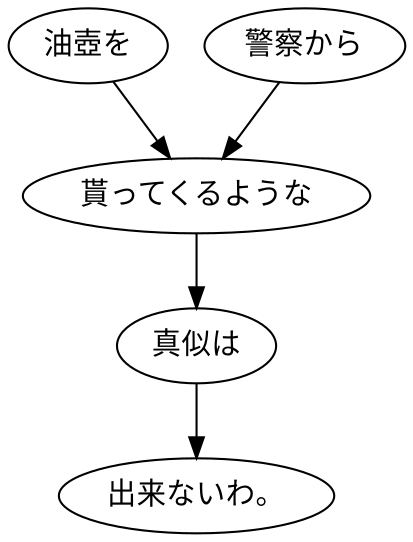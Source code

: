 digraph graph7045 {
	node0 [label="油壺を"];
	node1 [label="警察から"];
	node2 [label="貰ってくるような"];
	node3 [label="真似は"];
	node4 [label="出来ないわ。"];
	node0 -> node2;
	node1 -> node2;
	node2 -> node3;
	node3 -> node4;
}
